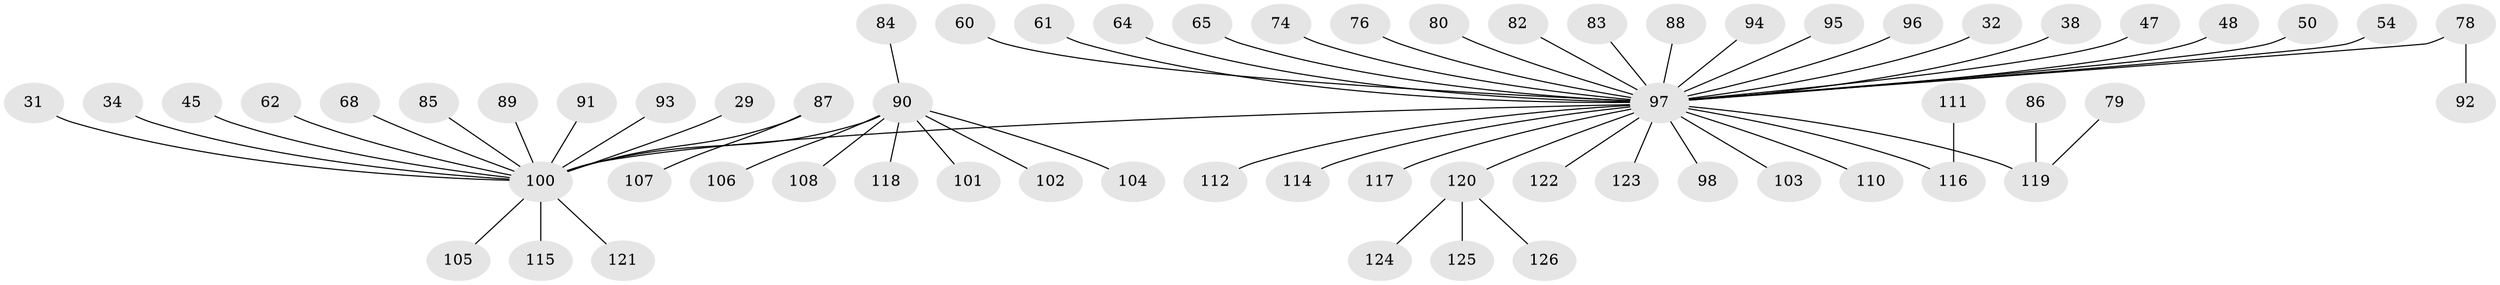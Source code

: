 // original degree distribution, {8: 0.015873015873015872, 22: 0.007936507936507936, 5: 0.047619047619047616, 10: 0.007936507936507936, 2: 0.15873015873015872, 3: 0.0873015873015873, 1: 0.6507936507936508, 14: 0.007936507936507936, 7: 0.007936507936507936, 6: 0.007936507936507936}
// Generated by graph-tools (version 1.1) at 2025/48/03/09/25 04:48:18]
// undirected, 63 vertices, 62 edges
graph export_dot {
graph [start="1"]
  node [color=gray90,style=filled];
  29 [super="+22"];
  31;
  32;
  34;
  38;
  45;
  47;
  48;
  50;
  54;
  60;
  61;
  62;
  64;
  65;
  68;
  74 [super="+52"];
  76;
  78;
  79;
  80 [super="+77"];
  82 [super="+75"];
  83;
  84;
  85;
  86;
  87;
  88;
  89;
  90 [super="+67+56+73"];
  91;
  92;
  93;
  94;
  95 [super="+57"];
  96;
  97 [super="+40+66+42+72"];
  98;
  100 [super="+28+30+39+69"];
  101;
  102;
  103;
  104;
  105;
  106;
  107;
  108;
  110;
  111;
  112 [super="+53+55+71"];
  114;
  115;
  116 [super="+35+46"];
  117;
  118;
  119 [super="+113+81"];
  120 [super="+99"];
  121;
  122;
  123;
  124;
  125;
  126;
  29 -- 100;
  31 -- 100;
  32 -- 97;
  34 -- 100;
  38 -- 97;
  45 -- 100;
  47 -- 97;
  48 -- 97;
  50 -- 97;
  54 -- 97;
  60 -- 97;
  61 -- 97;
  62 -- 100;
  64 -- 97;
  65 -- 97;
  68 -- 100;
  74 -- 97;
  76 -- 97;
  78 -- 92;
  78 -- 97;
  79 -- 119;
  80 -- 97;
  82 -- 97 [weight=2];
  83 -- 97;
  84 -- 90;
  85 -- 100;
  86 -- 119;
  87 -- 107;
  87 -- 100;
  88 -- 97;
  89 -- 100;
  90 -- 108;
  90 -- 100;
  90 -- 101;
  90 -- 102;
  90 -- 104;
  90 -- 106;
  90 -- 118;
  91 -- 100;
  93 -- 100;
  94 -- 97;
  95 -- 97;
  96 -- 97;
  97 -- 98;
  97 -- 100 [weight=2];
  97 -- 103;
  97 -- 110;
  97 -- 114;
  97 -- 117;
  97 -- 123;
  97 -- 119 [weight=3];
  97 -- 122;
  97 -- 116;
  97 -- 112;
  97 -- 120;
  100 -- 105;
  100 -- 121;
  100 -- 115;
  111 -- 116;
  120 -- 124;
  120 -- 125;
  120 -- 126;
}
